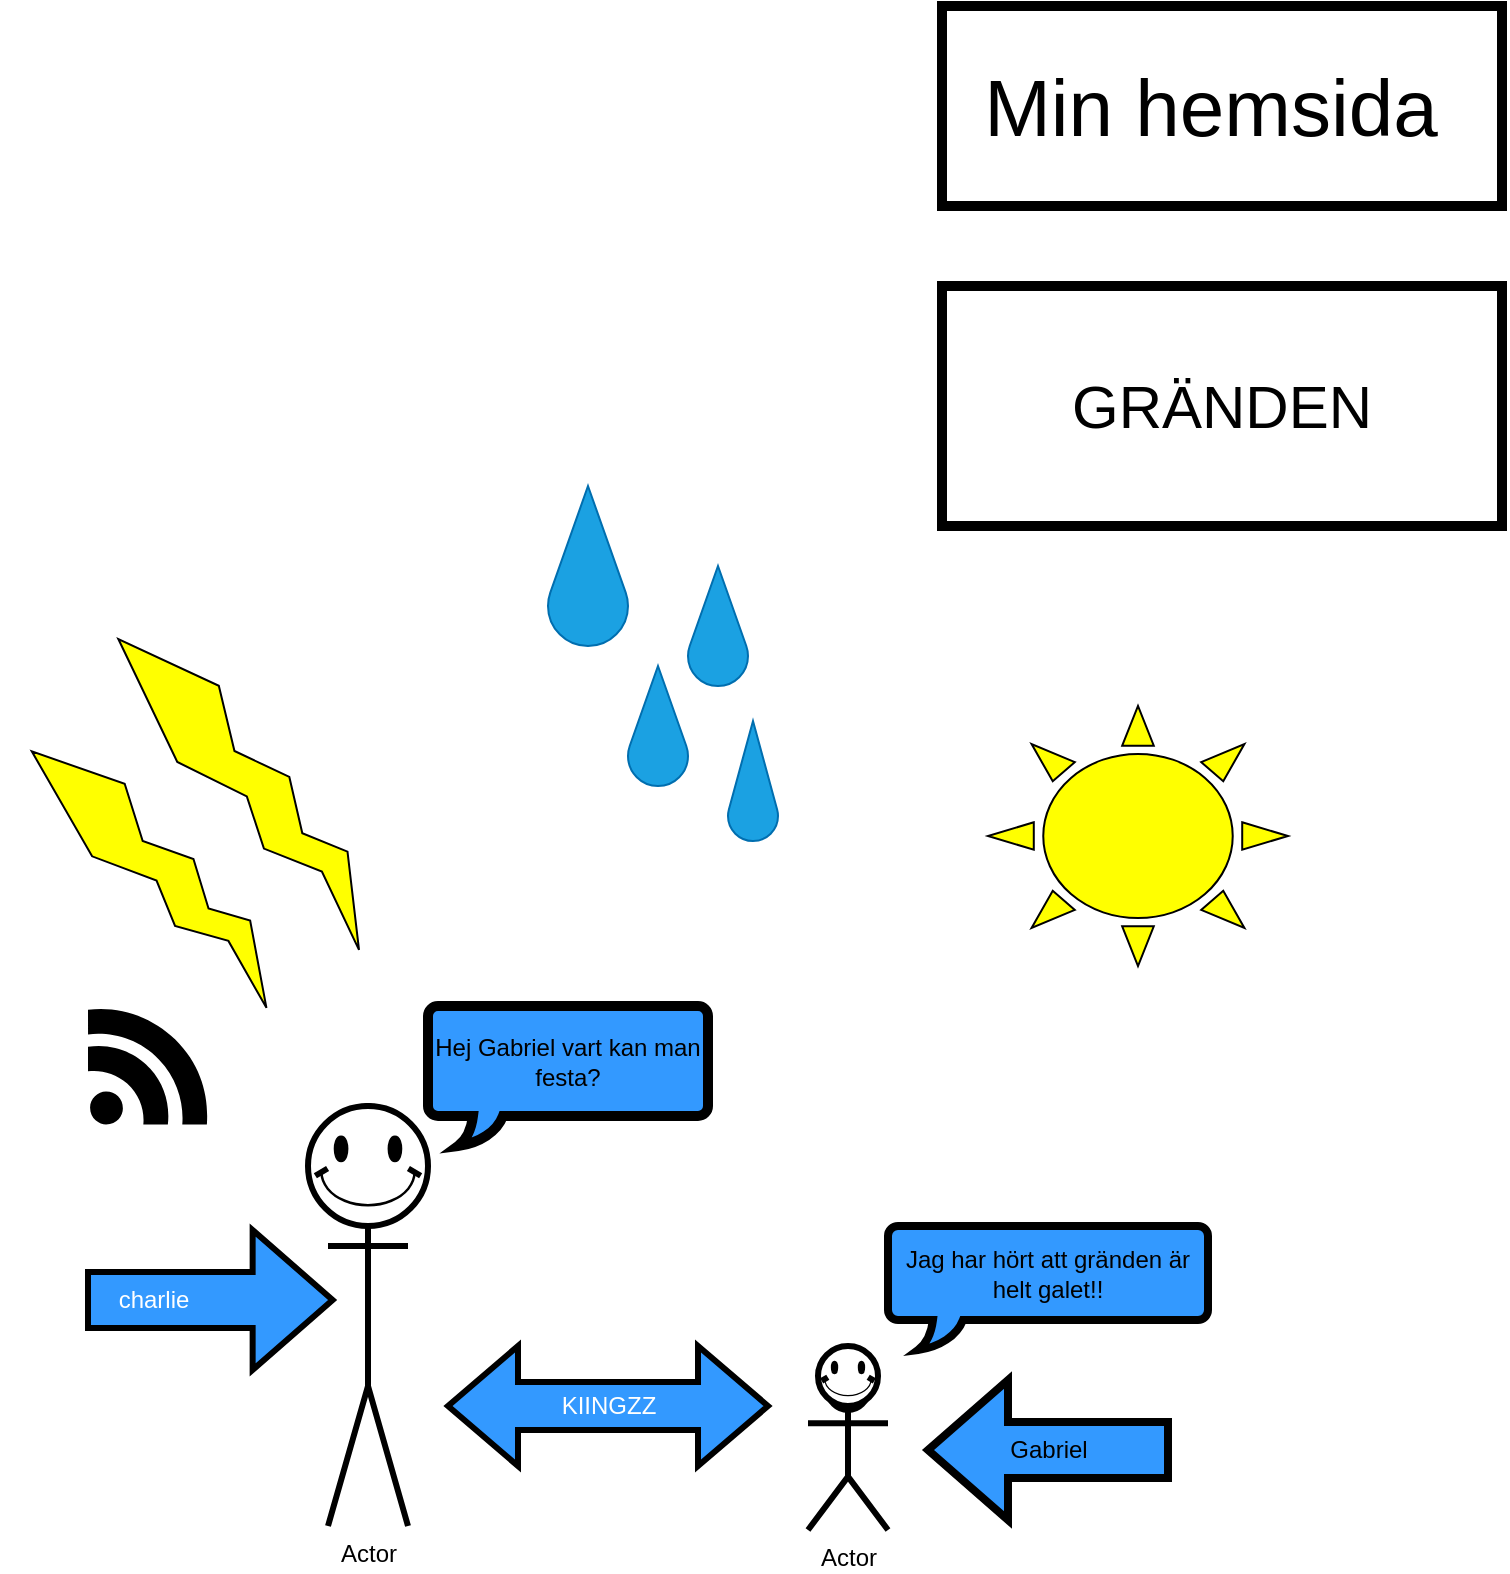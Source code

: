 <mxfile version="24.2.2" type="device">
  <diagram name="Sida-1" id="rRQg_6flptE9xCNdGF-S">
    <mxGraphModel dx="1764" dy="2085" grid="1" gridSize="10" guides="1" tooltips="1" connect="1" arrows="1" fold="1" page="1" pageScale="1" pageWidth="827" pageHeight="1169" math="0" shadow="0">
      <root>
        <mxCell id="0" />
        <mxCell id="1" parent="0" />
        <mxCell id="OqCfDwqVX9urTB39xYmR-1" value="Actor" style="shape=umlActor;verticalLabelPosition=bottom;verticalAlign=top;html=1;outlineConnect=0;labelBackgroundColor=none;gradientColor=none;gradientDirection=west;strokeWidth=3;" parent="1" vertex="1">
          <mxGeometry x="480" y="202" width="40" height="80" as="geometry" />
        </mxCell>
        <mxCell id="OqCfDwqVX9urTB39xYmR-2" value="Actor" style="shape=umlActor;verticalLabelPosition=bottom;verticalAlign=top;html=1;outlineConnect=0;labelBackgroundColor=none;strokeWidth=3;" parent="1" vertex="1">
          <mxGeometry x="240" y="70" width="40" height="210" as="geometry" />
        </mxCell>
        <mxCell id="OqCfDwqVX9urTB39xYmR-3" value="&amp;nbsp; &amp;nbsp; charlie" style="html=1;shadow=0;dashed=0;align=left;verticalAlign=middle;shape=mxgraph.arrows2.arrow;dy=0.6;dx=40;notch=0;labelBackgroundColor=none;fillColor=#3399FF;fontColor=#ffffff;strokeColor=#000000;strokeWidth=3;" parent="1" vertex="1">
          <mxGeometry x="120" y="132" width="122.32" height="70" as="geometry" />
        </mxCell>
        <mxCell id="OqCfDwqVX9urTB39xYmR-6" value="KIINGZZ" style="html=1;shadow=0;dashed=0;align=center;verticalAlign=middle;shape=mxgraph.arrows2.twoWayArrow;dy=0.6;dx=35;labelBackgroundColor=none;fillColor=#3399FF;fontColor=#ffffff;strokeColor=#000000;strokeWidth=3;" parent="1" vertex="1">
          <mxGeometry x="300" y="190" width="160" height="60" as="geometry" />
        </mxCell>
        <mxCell id="OqCfDwqVX9urTB39xYmR-8" value="" style="verticalLabelPosition=bottom;verticalAlign=top;html=1;shape=mxgraph.basic.smiley;labelBackgroundColor=none;strokeWidth=3;" parent="1" vertex="1">
          <mxGeometry x="230" y="70" width="60" height="60" as="geometry" />
        </mxCell>
        <mxCell id="OqCfDwqVX9urTB39xYmR-9" value="" style="verticalLabelPosition=bottom;verticalAlign=top;html=1;shape=mxgraph.basic.smiley;labelBackgroundColor=none;strokeWidth=3;" parent="1" vertex="1">
          <mxGeometry x="485" y="190" width="30" height="30" as="geometry" />
        </mxCell>
        <mxCell id="OqCfDwqVX9urTB39xYmR-12" value="" style="dashed=0;outlineConnect=0;html=1;align=center;labelPosition=center;verticalLabelPosition=bottom;verticalAlign=top;shape=mxgraph.weblogos.feed;fillColor=#000000;direction=east;" parent="1" vertex="1">
          <mxGeometry x="120" y="20" width="60.4" height="59.2" as="geometry" />
        </mxCell>
        <mxCell id="OqCfDwqVX9urTB39xYmR-18" value="" style="verticalLabelPosition=bottom;verticalAlign=top;html=1;shape=mxgraph.basic.sun;fillColor=#FFFF00;" parent="1" vertex="1">
          <mxGeometry x="570" y="-130" width="150" height="130" as="geometry" />
        </mxCell>
        <mxCell id="OqCfDwqVX9urTB39xYmR-19" value="" style="verticalLabelPosition=bottom;verticalAlign=top;html=1;shape=mxgraph.basic.flash;direction=south;rotation=-140;fillColor=#FFFF00;" parent="1" vertex="1">
          <mxGeometry x="70" y="-70" width="172.32" height="40.25" as="geometry" />
        </mxCell>
        <mxCell id="OqCfDwqVX9urTB39xYmR-21" value="" style="verticalLabelPosition=bottom;verticalAlign=top;html=1;shape=mxgraph.basic.flash;rotation=-45;fillColor=#FFFF00;" parent="1" vertex="1">
          <mxGeometry x="180.15" y="-190" width="43.79" height="195" as="geometry" />
        </mxCell>
        <mxCell id="OqCfDwqVX9urTB39xYmR-27" value="" style="verticalLabelPosition=bottom;verticalAlign=top;html=1;shape=mxgraph.basic.drop;fillColor=#1ba1e2;fontColor=#ffffff;strokeColor=#006EAF;" parent="1" vertex="1">
          <mxGeometry x="390" y="-150" width="30" height="60" as="geometry" />
        </mxCell>
        <mxCell id="OqCfDwqVX9urTB39xYmR-28" value="" style="verticalLabelPosition=bottom;verticalAlign=top;html=1;shape=mxgraph.basic.drop;fillColor=#1ba1e2;fontColor=#ffffff;strokeColor=#006EAF;" parent="1" vertex="1">
          <mxGeometry x="440" y="-122.5" width="25" height="60" as="geometry" />
        </mxCell>
        <mxCell id="OqCfDwqVX9urTB39xYmR-29" value="" style="verticalLabelPosition=bottom;verticalAlign=top;html=1;shape=mxgraph.basic.drop;fillColor=#1ba1e2;fontColor=#ffffff;strokeColor=#006EAF;" parent="1" vertex="1">
          <mxGeometry x="420" y="-200" width="30" height="60" as="geometry" />
        </mxCell>
        <mxCell id="OqCfDwqVX9urTB39xYmR-30" value="" style="verticalLabelPosition=bottom;verticalAlign=top;html=1;shape=mxgraph.basic.drop;fillColor=#1ba1e2;fontColor=#ffffff;strokeColor=#006EAF;" parent="1" vertex="1">
          <mxGeometry x="350" y="-240" width="40" height="80" as="geometry" />
        </mxCell>
        <mxCell id="XgQcoexERc5tF3yefuiR-3" value="Min hemsida&amp;nbsp;" style="rounded=0;whiteSpace=wrap;html=1;fontSize=40;strokeWidth=5;" parent="1" vertex="1">
          <mxGeometry x="547" y="-480" width="280" height="100" as="geometry" />
        </mxCell>
        <mxCell id="XgQcoexERc5tF3yefuiR-4" value="GRÄNDEN" style="rounded=0;whiteSpace=wrap;html=1;fontSize=30;strokeWidth=5;" parent="1" vertex="1">
          <mxGeometry x="547" y="-340" width="280" height="120" as="geometry" />
        </mxCell>
        <mxCell id="XgQcoexERc5tF3yefuiR-5" value="Hej Gabriel vart kan man festa?" style="whiteSpace=wrap;html=1;shape=mxgraph.basic.roundRectCallout;dx=30;dy=15;size=5;boundedLbl=1;strokeWidth=5;fillColor=#3399FF;" parent="1" vertex="1">
          <mxGeometry x="290" y="20" width="140" height="70" as="geometry" />
        </mxCell>
        <mxCell id="XgQcoexERc5tF3yefuiR-6" value="Gabriel" style="html=1;shadow=0;dashed=0;align=center;verticalAlign=middle;shape=mxgraph.arrows2.arrow;dy=0.6;dx=40;flipH=1;notch=0;strokeWidth=4;fillColor=#3399FF;" parent="1" vertex="1">
          <mxGeometry x="540" y="207" width="120" height="70" as="geometry" />
        </mxCell>
        <mxCell id="XgQcoexERc5tF3yefuiR-7" value="Jag har hört att gränden är helt galet!!" style="whiteSpace=wrap;html=1;shape=mxgraph.basic.roundRectCallout;dx=30;dy=15;size=5;boundedLbl=1;strokeWidth=4;fillColor=#3399FF;" parent="1" vertex="1">
          <mxGeometry x="520" y="130" width="160" height="62" as="geometry" />
        </mxCell>
      </root>
    </mxGraphModel>
  </diagram>
</mxfile>
